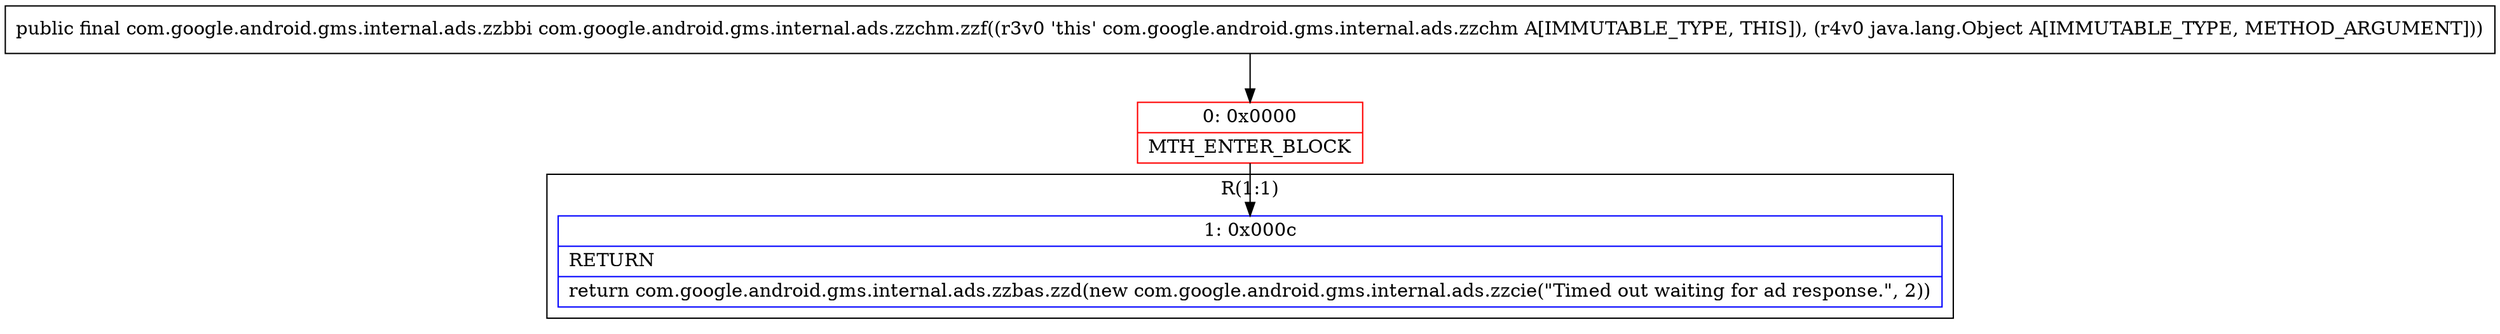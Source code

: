 digraph "CFG forcom.google.android.gms.internal.ads.zzchm.zzf(Ljava\/lang\/Object;)Lcom\/google\/android\/gms\/internal\/ads\/zzbbi;" {
subgraph cluster_Region_1702728343 {
label = "R(1:1)";
node [shape=record,color=blue];
Node_1 [shape=record,label="{1\:\ 0x000c|RETURN\l|return com.google.android.gms.internal.ads.zzbas.zzd(new com.google.android.gms.internal.ads.zzcie(\"Timed out waiting for ad response.\", 2))\l}"];
}
Node_0 [shape=record,color=red,label="{0\:\ 0x0000|MTH_ENTER_BLOCK\l}"];
MethodNode[shape=record,label="{public final com.google.android.gms.internal.ads.zzbbi com.google.android.gms.internal.ads.zzchm.zzf((r3v0 'this' com.google.android.gms.internal.ads.zzchm A[IMMUTABLE_TYPE, THIS]), (r4v0 java.lang.Object A[IMMUTABLE_TYPE, METHOD_ARGUMENT])) }"];
MethodNode -> Node_0;
Node_0 -> Node_1;
}

